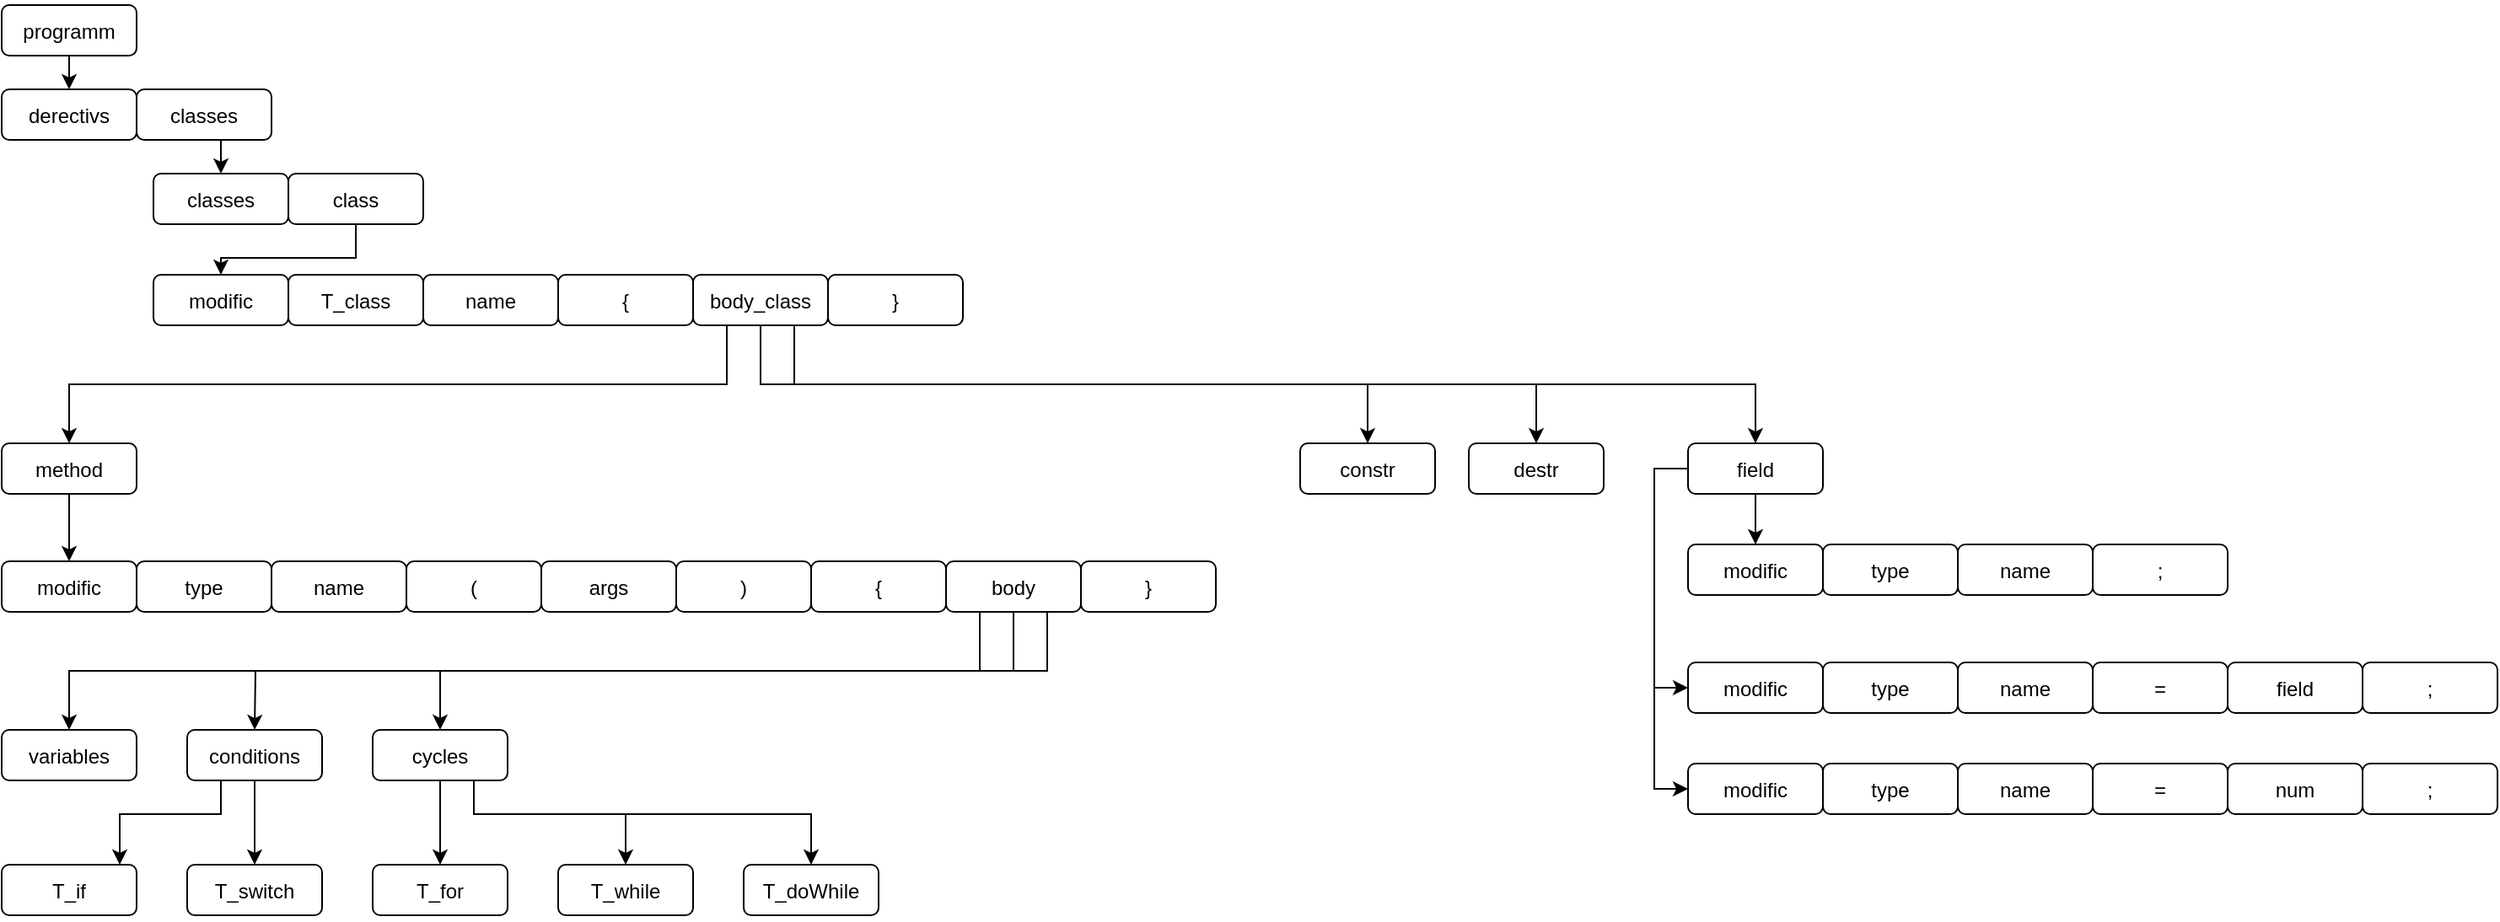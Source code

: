 <mxfile version="12.9.1" type="device"><diagram id="Efb1HSrQl1jKKZ6HHpPh" name="Page-1"><mxGraphModel dx="2710" dy="1713" grid="1" gridSize="10" guides="1" tooltips="1" connect="1" arrows="1" fold="1" page="1" pageScale="1" pageWidth="827" pageHeight="1169" math="0" shadow="0"><root><mxCell id="0"/><mxCell id="1" parent="0"/><mxCell id="FZSsz8neBHiiaHtzhHfU-17" style="edgeStyle=orthogonalEdgeStyle;rounded=0;orthogonalLoop=1;jettySize=auto;html=1;exitX=0.5;exitY=1;exitDx=0;exitDy=0;entryX=0.5;entryY=0;entryDx=0;entryDy=0;" edge="1" parent="1" source="FZSsz8neBHiiaHtzhHfU-1" target="FZSsz8neBHiiaHtzhHfU-3"><mxGeometry relative="1" as="geometry"/></mxCell><mxCell id="FZSsz8neBHiiaHtzhHfU-1" value="&lt;p style=&quot;line-height: 100%&quot;&gt;programm&lt;br&gt;&lt;/p&gt;" style="rounded=1;whiteSpace=wrap;html=1;" vertex="1" parent="1"><mxGeometry x="20" y="20" width="80" height="30" as="geometry"/></mxCell><mxCell id="FZSsz8neBHiiaHtzhHfU-3" value="&lt;p style=&quot;line-height: 100%&quot;&gt;derectivs&lt;br&gt;&lt;/p&gt;" style="rounded=1;whiteSpace=wrap;html=1;" vertex="1" parent="1"><mxGeometry x="20" y="70" width="80" height="30" as="geometry"/></mxCell><mxCell id="FZSsz8neBHiiaHtzhHfU-19" style="edgeStyle=orthogonalEdgeStyle;rounded=0;orthogonalLoop=1;jettySize=auto;html=1;exitX=0.5;exitY=1;exitDx=0;exitDy=0;entryX=0.5;entryY=0;entryDx=0;entryDy=0;" edge="1" parent="1" source="FZSsz8neBHiiaHtzhHfU-4" target="FZSsz8neBHiiaHtzhHfU-7"><mxGeometry relative="1" as="geometry"/></mxCell><mxCell id="FZSsz8neBHiiaHtzhHfU-4" value="&lt;p style=&quot;line-height: 100%&quot;&gt;classes&lt;/p&gt;" style="rounded=1;whiteSpace=wrap;html=1;" vertex="1" parent="1"><mxGeometry x="100" y="70" width="80" height="30" as="geometry"/></mxCell><mxCell id="FZSsz8neBHiiaHtzhHfU-83" style="edgeStyle=orthogonalEdgeStyle;rounded=0;orthogonalLoop=1;jettySize=auto;html=1;entryX=0.5;entryY=0;entryDx=0;entryDy=0;" edge="1" parent="1" source="FZSsz8neBHiiaHtzhHfU-6" target="FZSsz8neBHiiaHtzhHfU-9"><mxGeometry relative="1" as="geometry"><Array as="points"><mxPoint x="230" y="170"/><mxPoint x="150" y="170"/></Array></mxGeometry></mxCell><mxCell id="FZSsz8neBHiiaHtzhHfU-6" value="&lt;p style=&quot;line-height: 100%&quot;&gt;class&lt;/p&gt;" style="rounded=1;whiteSpace=wrap;html=1;" vertex="1" parent="1"><mxGeometry x="190" y="120" width="80" height="30" as="geometry"/></mxCell><mxCell id="FZSsz8neBHiiaHtzhHfU-7" value="&lt;p style=&quot;line-height: 100%&quot;&gt;classes&lt;/p&gt;" style="rounded=1;whiteSpace=wrap;html=1;" vertex="1" parent="1"><mxGeometry x="110" y="120" width="80" height="30" as="geometry"/></mxCell><mxCell id="FZSsz8neBHiiaHtzhHfU-9" value="&lt;p style=&quot;line-height: 100%&quot;&gt;modific&lt;/p&gt;" style="rounded=1;whiteSpace=wrap;html=1;" vertex="1" parent="1"><mxGeometry x="110" y="180" width="80" height="30" as="geometry"/></mxCell><mxCell id="FZSsz8neBHiiaHtzhHfU-10" value="&lt;p style=&quot;line-height: 100%&quot;&gt;T_class&lt;/p&gt;" style="rounded=1;whiteSpace=wrap;html=1;" vertex="1" parent="1"><mxGeometry x="190" y="180" width="80" height="30" as="geometry"/></mxCell><mxCell id="FZSsz8neBHiiaHtzhHfU-11" value="&lt;p style=&quot;line-height: 100%&quot;&gt;name&lt;/p&gt;" style="rounded=1;whiteSpace=wrap;html=1;" vertex="1" parent="1"><mxGeometry x="270" y="180" width="80" height="30" as="geometry"/></mxCell><mxCell id="FZSsz8neBHiiaHtzhHfU-12" value="&lt;p style=&quot;line-height: 100%&quot;&gt;args&lt;/p&gt;" style="rounded=1;whiteSpace=wrap;html=1;" vertex="1" parent="1"><mxGeometry x="340" y="350" width="80" height="30" as="geometry"/></mxCell><mxCell id="FZSsz8neBHiiaHtzhHfU-13" value="&lt;p style=&quot;line-height: 100%&quot;&gt;{&lt;/p&gt;" style="rounded=1;whiteSpace=wrap;html=1;" vertex="1" parent="1"><mxGeometry x="350" y="180" width="80" height="30" as="geometry"/></mxCell><mxCell id="FZSsz8neBHiiaHtzhHfU-50" style="edgeStyle=orthogonalEdgeStyle;rounded=0;orthogonalLoop=1;jettySize=auto;html=1;exitX=0.25;exitY=1;exitDx=0;exitDy=0;entryX=0.5;entryY=0;entryDx=0;entryDy=0;" edge="1" parent="1" source="FZSsz8neBHiiaHtzhHfU-14" target="FZSsz8neBHiiaHtzhHfU-33"><mxGeometry relative="1" as="geometry"/></mxCell><mxCell id="FZSsz8neBHiiaHtzhHfU-51" style="edgeStyle=orthogonalEdgeStyle;rounded=0;orthogonalLoop=1;jettySize=auto;html=1;exitX=0.75;exitY=1;exitDx=0;exitDy=0;entryX=0.5;entryY=0;entryDx=0;entryDy=0;" edge="1" parent="1" source="FZSsz8neBHiiaHtzhHfU-14" target="FZSsz8neBHiiaHtzhHfU-35"><mxGeometry relative="1" as="geometry"/></mxCell><mxCell id="FZSsz8neBHiiaHtzhHfU-54" style="edgeStyle=orthogonalEdgeStyle;rounded=0;orthogonalLoop=1;jettySize=auto;html=1;exitX=0.5;exitY=1;exitDx=0;exitDy=0;entryX=0.5;entryY=0;entryDx=0;entryDy=0;" edge="1" parent="1" source="FZSsz8neBHiiaHtzhHfU-14" target="FZSsz8neBHiiaHtzhHfU-52"><mxGeometry relative="1" as="geometry"/></mxCell><mxCell id="FZSsz8neBHiiaHtzhHfU-55" style="edgeStyle=orthogonalEdgeStyle;rounded=0;orthogonalLoop=1;jettySize=auto;html=1;exitX=0.5;exitY=1;exitDx=0;exitDy=0;entryX=0.5;entryY=0;entryDx=0;entryDy=0;" edge="1" parent="1" source="FZSsz8neBHiiaHtzhHfU-14" target="FZSsz8neBHiiaHtzhHfU-53"><mxGeometry relative="1" as="geometry"/></mxCell><mxCell id="FZSsz8neBHiiaHtzhHfU-14" value="&lt;p style=&quot;line-height: 100%&quot;&gt;body_class&lt;/p&gt;" style="rounded=1;whiteSpace=wrap;html=1;" vertex="1" parent="1"><mxGeometry x="430" y="180" width="80" height="30" as="geometry"/></mxCell><mxCell id="FZSsz8neBHiiaHtzhHfU-15" value="&lt;p style=&quot;line-height: 100%&quot;&gt;}&lt;/p&gt;" style="rounded=1;whiteSpace=wrap;html=1;" vertex="1" parent="1"><mxGeometry x="510" y="180" width="80" height="30" as="geometry"/></mxCell><mxCell id="FZSsz8neBHiiaHtzhHfU-38" style="edgeStyle=orthogonalEdgeStyle;rounded=0;orthogonalLoop=1;jettySize=auto;html=1;exitX=0.5;exitY=1;exitDx=0;exitDy=0;entryX=0.5;entryY=0;entryDx=0;entryDy=0;" edge="1" parent="1" source="FZSsz8neBHiiaHtzhHfU-33" target="FZSsz8neBHiiaHtzhHfU-37"><mxGeometry relative="1" as="geometry"/></mxCell><mxCell id="FZSsz8neBHiiaHtzhHfU-33" value="&lt;p style=&quot;line-height: 100%&quot;&gt;method&lt;/p&gt;" style="rounded=1;whiteSpace=wrap;html=1;" vertex="1" parent="1"><mxGeometry x="20" y="280" width="80" height="30" as="geometry"/></mxCell><mxCell id="FZSsz8neBHiiaHtzhHfU-59" style="edgeStyle=orthogonalEdgeStyle;rounded=0;orthogonalLoop=1;jettySize=auto;html=1;exitX=0.5;exitY=1;exitDx=0;exitDy=0;entryX=0.5;entryY=0;entryDx=0;entryDy=0;" edge="1" parent="1" source="FZSsz8neBHiiaHtzhHfU-35" target="FZSsz8neBHiiaHtzhHfU-56"><mxGeometry relative="1" as="geometry"/></mxCell><mxCell id="FZSsz8neBHiiaHtzhHfU-72" style="edgeStyle=orthogonalEdgeStyle;rounded=0;orthogonalLoop=1;jettySize=auto;html=1;exitX=0;exitY=0.5;exitDx=0;exitDy=0;entryX=0;entryY=0.5;entryDx=0;entryDy=0;" edge="1" parent="1" source="FZSsz8neBHiiaHtzhHfU-35" target="FZSsz8neBHiiaHtzhHfU-60"><mxGeometry relative="1" as="geometry"><mxPoint x="1010" y="390" as="targetPoint"/></mxGeometry></mxCell><mxCell id="FZSsz8neBHiiaHtzhHfU-73" style="edgeStyle=orthogonalEdgeStyle;rounded=0;orthogonalLoop=1;jettySize=auto;html=1;exitX=0;exitY=0.5;exitDx=0;exitDy=0;entryX=0;entryY=0.5;entryDx=0;entryDy=0;" edge="1" parent="1" source="FZSsz8neBHiiaHtzhHfU-35" target="FZSsz8neBHiiaHtzhHfU-65"><mxGeometry relative="1" as="geometry"/></mxCell><mxCell id="FZSsz8neBHiiaHtzhHfU-35" value="&lt;p style=&quot;line-height: 100%&quot;&gt;field&lt;/p&gt;" style="rounded=1;whiteSpace=wrap;html=1;" vertex="1" parent="1"><mxGeometry x="1020" y="280" width="80" height="30" as="geometry"/></mxCell><mxCell id="FZSsz8neBHiiaHtzhHfU-37" value="&lt;p style=&quot;line-height: 100%&quot;&gt;modific&lt;/p&gt;" style="rounded=1;whiteSpace=wrap;html=1;" vertex="1" parent="1"><mxGeometry x="20" y="350" width="80" height="30" as="geometry"/></mxCell><mxCell id="FZSsz8neBHiiaHtzhHfU-39" value="&lt;p style=&quot;line-height: 100%&quot;&gt;type&lt;/p&gt;" style="rounded=1;whiteSpace=wrap;html=1;" vertex="1" parent="1"><mxGeometry x="100" y="350" width="80" height="30" as="geometry"/></mxCell><mxCell id="FZSsz8neBHiiaHtzhHfU-40" value="&lt;p style=&quot;line-height: 100%&quot;&gt;name&lt;/p&gt;" style="rounded=1;whiteSpace=wrap;html=1;" vertex="1" parent="1"><mxGeometry x="180" y="350" width="80" height="30" as="geometry"/></mxCell><mxCell id="FZSsz8neBHiiaHtzhHfU-42" value="&lt;p style=&quot;line-height: 100%&quot;&gt;(&lt;/p&gt;" style="rounded=1;whiteSpace=wrap;html=1;" vertex="1" parent="1"><mxGeometry x="260" y="350" width="80" height="30" as="geometry"/></mxCell><mxCell id="FZSsz8neBHiiaHtzhHfU-43" value="&lt;p style=&quot;line-height: 100%&quot;&gt;)&lt;/p&gt;" style="rounded=1;whiteSpace=wrap;html=1;" vertex="1" parent="1"><mxGeometry x="420" y="350" width="80" height="30" as="geometry"/></mxCell><mxCell id="FZSsz8neBHiiaHtzhHfU-45" value="&lt;p style=&quot;line-height: 100%&quot;&gt;{&lt;/p&gt;" style="rounded=1;whiteSpace=wrap;html=1;" vertex="1" parent="1"><mxGeometry x="500" y="350" width="80" height="30" as="geometry"/></mxCell><mxCell id="FZSsz8neBHiiaHtzhHfU-75" style="edgeStyle=orthogonalEdgeStyle;rounded=0;orthogonalLoop=1;jettySize=auto;html=1;exitX=0.5;exitY=1;exitDx=0;exitDy=0;entryX=0.5;entryY=0;entryDx=0;entryDy=0;" edge="1" parent="1" source="FZSsz8neBHiiaHtzhHfU-47" target="FZSsz8neBHiiaHtzhHfU-74"><mxGeometry relative="1" as="geometry"/></mxCell><mxCell id="FZSsz8neBHiiaHtzhHfU-87" style="edgeStyle=orthogonalEdgeStyle;rounded=0;orthogonalLoop=1;jettySize=auto;html=1;exitX=0.75;exitY=1;exitDx=0;exitDy=0;" edge="1" parent="1" source="FZSsz8neBHiiaHtzhHfU-47"><mxGeometry relative="1" as="geometry"><mxPoint x="170" y="450" as="targetPoint"/></mxGeometry></mxCell><mxCell id="FZSsz8neBHiiaHtzhHfU-91" style="edgeStyle=orthogonalEdgeStyle;rounded=0;orthogonalLoop=1;jettySize=auto;html=1;exitX=0.25;exitY=1;exitDx=0;exitDy=0;" edge="1" parent="1" source="FZSsz8neBHiiaHtzhHfU-47" target="FZSsz8neBHiiaHtzhHfU-90"><mxGeometry relative="1" as="geometry"/></mxCell><mxCell id="FZSsz8neBHiiaHtzhHfU-47" value="&lt;p style=&quot;line-height: 100%&quot;&gt;body&lt;/p&gt;" style="rounded=1;whiteSpace=wrap;html=1;" vertex="1" parent="1"><mxGeometry x="580" y="350" width="80" height="30" as="geometry"/></mxCell><mxCell id="FZSsz8neBHiiaHtzhHfU-48" value="&lt;p style=&quot;line-height: 100%&quot;&gt;}&lt;/p&gt;" style="rounded=1;whiteSpace=wrap;html=1;" vertex="1" parent="1"><mxGeometry x="660" y="350" width="80" height="30" as="geometry"/></mxCell><mxCell id="FZSsz8neBHiiaHtzhHfU-52" value="&lt;p style=&quot;line-height: 100%&quot;&gt;constr&lt;/p&gt;" style="rounded=1;whiteSpace=wrap;html=1;" vertex="1" parent="1"><mxGeometry x="790" y="280" width="80" height="30" as="geometry"/></mxCell><mxCell id="FZSsz8neBHiiaHtzhHfU-53" value="&lt;p style=&quot;line-height: 100%&quot;&gt;destr&lt;/p&gt;" style="rounded=1;whiteSpace=wrap;html=1;" vertex="1" parent="1"><mxGeometry x="890" y="280" width="80" height="30" as="geometry"/></mxCell><mxCell id="FZSsz8neBHiiaHtzhHfU-56" value="&lt;p style=&quot;line-height: 100%&quot;&gt;modific&lt;/p&gt;" style="rounded=1;whiteSpace=wrap;html=1;" vertex="1" parent="1"><mxGeometry x="1020" y="340" width="80" height="30" as="geometry"/></mxCell><mxCell id="FZSsz8neBHiiaHtzhHfU-57" value="&lt;p style=&quot;line-height: 100%&quot;&gt;type&lt;/p&gt;" style="rounded=1;whiteSpace=wrap;html=1;" vertex="1" parent="1"><mxGeometry x="1100" y="340" width="80" height="30" as="geometry"/></mxCell><mxCell id="FZSsz8neBHiiaHtzhHfU-58" value="&lt;p style=&quot;line-height: 100%&quot;&gt;name&lt;/p&gt;" style="rounded=1;whiteSpace=wrap;html=1;" vertex="1" parent="1"><mxGeometry x="1180" y="340" width="80" height="30" as="geometry"/></mxCell><mxCell id="FZSsz8neBHiiaHtzhHfU-60" value="&lt;p style=&quot;line-height: 100%&quot;&gt;modific&lt;/p&gt;" style="rounded=1;whiteSpace=wrap;html=1;" vertex="1" parent="1"><mxGeometry x="1020" y="410" width="80" height="30" as="geometry"/></mxCell><mxCell id="FZSsz8neBHiiaHtzhHfU-61" value="&lt;p style=&quot;line-height: 100%&quot;&gt;type&lt;/p&gt;" style="rounded=1;whiteSpace=wrap;html=1;" vertex="1" parent="1"><mxGeometry x="1100" y="410" width="80" height="30" as="geometry"/></mxCell><mxCell id="FZSsz8neBHiiaHtzhHfU-62" value="&lt;p style=&quot;line-height: 100%&quot;&gt;name&lt;/p&gt;" style="rounded=1;whiteSpace=wrap;html=1;" vertex="1" parent="1"><mxGeometry x="1180" y="410" width="80" height="30" as="geometry"/></mxCell><mxCell id="FZSsz8neBHiiaHtzhHfU-63" value="&lt;p style=&quot;line-height: 100%&quot;&gt;=&lt;/p&gt;" style="rounded=1;whiteSpace=wrap;html=1;" vertex="1" parent="1"><mxGeometry x="1260" y="410" width="80" height="30" as="geometry"/></mxCell><mxCell id="FZSsz8neBHiiaHtzhHfU-64" value="&lt;p style=&quot;line-height: 100%&quot;&gt;field&lt;/p&gt;" style="rounded=1;whiteSpace=wrap;html=1;" vertex="1" parent="1"><mxGeometry x="1340" y="410" width="80" height="30" as="geometry"/></mxCell><mxCell id="FZSsz8neBHiiaHtzhHfU-65" value="&lt;p style=&quot;line-height: 100%&quot;&gt;modific&lt;/p&gt;" style="rounded=1;whiteSpace=wrap;html=1;" vertex="1" parent="1"><mxGeometry x="1020" y="470" width="80" height="30" as="geometry"/></mxCell><mxCell id="FZSsz8neBHiiaHtzhHfU-66" value="&lt;p style=&quot;line-height: 100%&quot;&gt;type&lt;/p&gt;" style="rounded=1;whiteSpace=wrap;html=1;" vertex="1" parent="1"><mxGeometry x="1100" y="470" width="80" height="30" as="geometry"/></mxCell><mxCell id="FZSsz8neBHiiaHtzhHfU-67" value="&lt;p style=&quot;line-height: 100%&quot;&gt;name&lt;/p&gt;" style="rounded=1;whiteSpace=wrap;html=1;" vertex="1" parent="1"><mxGeometry x="1180" y="470" width="80" height="30" as="geometry"/></mxCell><mxCell id="FZSsz8neBHiiaHtzhHfU-68" value="&lt;p style=&quot;line-height: 100%&quot;&gt;=&lt;/p&gt;" style="rounded=1;whiteSpace=wrap;html=1;" vertex="1" parent="1"><mxGeometry x="1260" y="470" width="80" height="30" as="geometry"/></mxCell><mxCell id="FZSsz8neBHiiaHtzhHfU-69" value="&lt;p style=&quot;line-height: 100%&quot;&gt;num&lt;/p&gt;" style="rounded=1;whiteSpace=wrap;html=1;" vertex="1" parent="1"><mxGeometry x="1340" y="470" width="80" height="30" as="geometry"/></mxCell><mxCell id="FZSsz8neBHiiaHtzhHfU-74" value="&lt;p style=&quot;line-height: 100%&quot;&gt;variables&lt;/p&gt;" style="rounded=1;whiteSpace=wrap;html=1;" vertex="1" parent="1"><mxGeometry x="20" y="450" width="80" height="30" as="geometry"/></mxCell><mxCell id="FZSsz8neBHiiaHtzhHfU-78" value="&lt;p style=&quot;line-height: 100%&quot;&gt;;&lt;/p&gt;" style="rounded=1;whiteSpace=wrap;html=1;" vertex="1" parent="1"><mxGeometry x="1260" y="340" width="80" height="30" as="geometry"/></mxCell><mxCell id="FZSsz8neBHiiaHtzhHfU-79" value="&lt;p style=&quot;line-height: 100%&quot;&gt;;&lt;/p&gt;" style="rounded=1;whiteSpace=wrap;html=1;" vertex="1" parent="1"><mxGeometry x="1420" y="470" width="80" height="30" as="geometry"/></mxCell><mxCell id="FZSsz8neBHiiaHtzhHfU-80" value="&lt;p style=&quot;line-height: 100%&quot;&gt;;&lt;/p&gt;" style="rounded=1;whiteSpace=wrap;html=1;" vertex="1" parent="1"><mxGeometry x="1420" y="410" width="80" height="30" as="geometry"/></mxCell><mxCell id="FZSsz8neBHiiaHtzhHfU-98" style="edgeStyle=orthogonalEdgeStyle;rounded=0;orthogonalLoop=1;jettySize=auto;html=1;exitX=0.25;exitY=1;exitDx=0;exitDy=0;" edge="1" parent="1" source="FZSsz8neBHiiaHtzhHfU-88" target="FZSsz8neBHiiaHtzhHfU-97"><mxGeometry relative="1" as="geometry"><Array as="points"><mxPoint x="150" y="500"/><mxPoint x="90" y="500"/></Array></mxGeometry></mxCell><mxCell id="FZSsz8neBHiiaHtzhHfU-100" style="edgeStyle=orthogonalEdgeStyle;rounded=0;orthogonalLoop=1;jettySize=auto;html=1;" edge="1" parent="1" source="FZSsz8neBHiiaHtzhHfU-88" target="FZSsz8neBHiiaHtzhHfU-99"><mxGeometry relative="1" as="geometry"/></mxCell><mxCell id="FZSsz8neBHiiaHtzhHfU-88" value="&lt;p style=&quot;line-height: 100%&quot;&gt;conditions&lt;/p&gt;" style="rounded=1;whiteSpace=wrap;html=1;" vertex="1" parent="1"><mxGeometry x="130" y="450" width="80" height="30" as="geometry"/></mxCell><mxCell id="FZSsz8neBHiiaHtzhHfU-102" style="edgeStyle=orthogonalEdgeStyle;rounded=0;orthogonalLoop=1;jettySize=auto;html=1;entryX=0.5;entryY=0;entryDx=0;entryDy=0;" edge="1" parent="1" source="FZSsz8neBHiiaHtzhHfU-90" target="FZSsz8neBHiiaHtzhHfU-101"><mxGeometry relative="1" as="geometry"/></mxCell><mxCell id="FZSsz8neBHiiaHtzhHfU-107" style="edgeStyle=orthogonalEdgeStyle;rounded=0;orthogonalLoop=1;jettySize=auto;html=1;exitX=0.75;exitY=1;exitDx=0;exitDy=0;entryX=0.5;entryY=0;entryDx=0;entryDy=0;" edge="1" parent="1" source="FZSsz8neBHiiaHtzhHfU-90" target="FZSsz8neBHiiaHtzhHfU-103"><mxGeometry relative="1" as="geometry"><Array as="points"><mxPoint x="300" y="500"/><mxPoint x="390" y="500"/></Array></mxGeometry></mxCell><mxCell id="FZSsz8neBHiiaHtzhHfU-108" style="edgeStyle=orthogonalEdgeStyle;rounded=0;orthogonalLoop=1;jettySize=auto;html=1;exitX=0.75;exitY=1;exitDx=0;exitDy=0;entryX=0.5;entryY=0;entryDx=0;entryDy=0;" edge="1" parent="1" source="FZSsz8neBHiiaHtzhHfU-90" target="FZSsz8neBHiiaHtzhHfU-104"><mxGeometry relative="1" as="geometry"><Array as="points"><mxPoint x="300" y="500"/><mxPoint x="500" y="500"/></Array></mxGeometry></mxCell><mxCell id="FZSsz8neBHiiaHtzhHfU-90" value="&lt;p style=&quot;line-height: 100%&quot;&gt;cycles&lt;/p&gt;" style="rounded=1;whiteSpace=wrap;html=1;" vertex="1" parent="1"><mxGeometry x="240" y="450" width="80" height="30" as="geometry"/></mxCell><mxCell id="FZSsz8neBHiiaHtzhHfU-97" value="&lt;p style=&quot;line-height: 100%&quot;&gt;T_if&lt;/p&gt;" style="rounded=1;whiteSpace=wrap;html=1;" vertex="1" parent="1"><mxGeometry x="20" y="530" width="80" height="30" as="geometry"/></mxCell><mxCell id="FZSsz8neBHiiaHtzhHfU-99" value="&lt;p style=&quot;line-height: 100%&quot;&gt;T_switch&lt;/p&gt;" style="rounded=1;whiteSpace=wrap;html=1;" vertex="1" parent="1"><mxGeometry x="130" y="530" width="80" height="30" as="geometry"/></mxCell><mxCell id="FZSsz8neBHiiaHtzhHfU-101" value="&lt;p style=&quot;line-height: 100%&quot;&gt;T_for&lt;/p&gt;" style="rounded=1;whiteSpace=wrap;html=1;" vertex="1" parent="1"><mxGeometry x="240" y="530" width="80" height="30" as="geometry"/></mxCell><mxCell id="FZSsz8neBHiiaHtzhHfU-103" value="&lt;p style=&quot;line-height: 100%&quot;&gt;T_while&lt;/p&gt;" style="rounded=1;whiteSpace=wrap;html=1;" vertex="1" parent="1"><mxGeometry x="350" y="530" width="80" height="30" as="geometry"/></mxCell><mxCell id="FZSsz8neBHiiaHtzhHfU-104" value="&lt;p style=&quot;line-height: 100%&quot;&gt;T_doWhile&lt;/p&gt;" style="rounded=1;whiteSpace=wrap;html=1;" vertex="1" parent="1"><mxGeometry x="460" y="530" width="80" height="30" as="geometry"/></mxCell></root></mxGraphModel></diagram></mxfile>